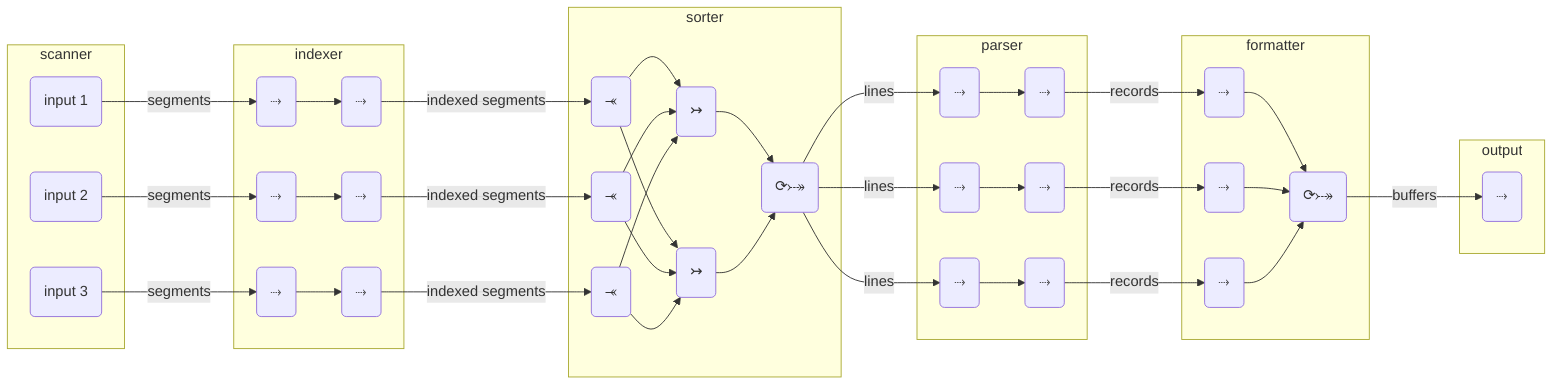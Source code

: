 %% @config{./.config.json}

graph LR

subgraph scanner
    sci1(input 1) 
    sci2(input 2)
    sci3(input 3)
end

sci1 --> |segments| ii1
sci2 --> |segments| ii2
sci3 --> |segments| ii3

subgraph indexer
    ii1("⤑") --> io1("⤑")
    ii2("⤑") --> io2("⤑")
    ii3("⤑") --> io3("⤑")
end

io1 --> |indexed segments| soi1
io2 --> |indexed segments| soi2
io3 --> |indexed segments| soi3


subgraph sorter
    soi1("⤛") & soi2("⤛") & soi3("⤛") --> som1("↣") & som2("↣") --> soo("⟳⤐")
end

soo --> |lines| pi1
soo --> |lines| pi2
soo --> |lines| pi3

subgraph parser
    pi1("⤑") --> po1("⤑") 
    pi2("⤑") --> po2("⤑") 
    pi3("⤑") --> po3("⤑") 
end


po1 --> |records| fi1
po2 --> |records| fi2
po3 --> |records| fi3

subgraph formatter
    fi1("⤑") & fi2("⤑") & fi3("⤑") --> fo("⟳⤐")
end

fo --> |buffers| o

subgraph output
    o("⤑")
end